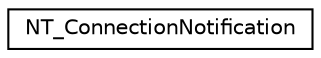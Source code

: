 digraph "Graphical Class Hierarchy"
{
  edge [fontname="Helvetica",fontsize="10",labelfontname="Helvetica",labelfontsize="10"];
  node [fontname="Helvetica",fontsize="10",shape=record];
  rankdir="LR";
  Node1 [label="NT_ConnectionNotification",height=0.2,width=0.4,color="black", fillcolor="white", style="filled",URL="$structNT__ConnectionNotification.html",tooltip="NetworkTables Connection Notification. "];
}
